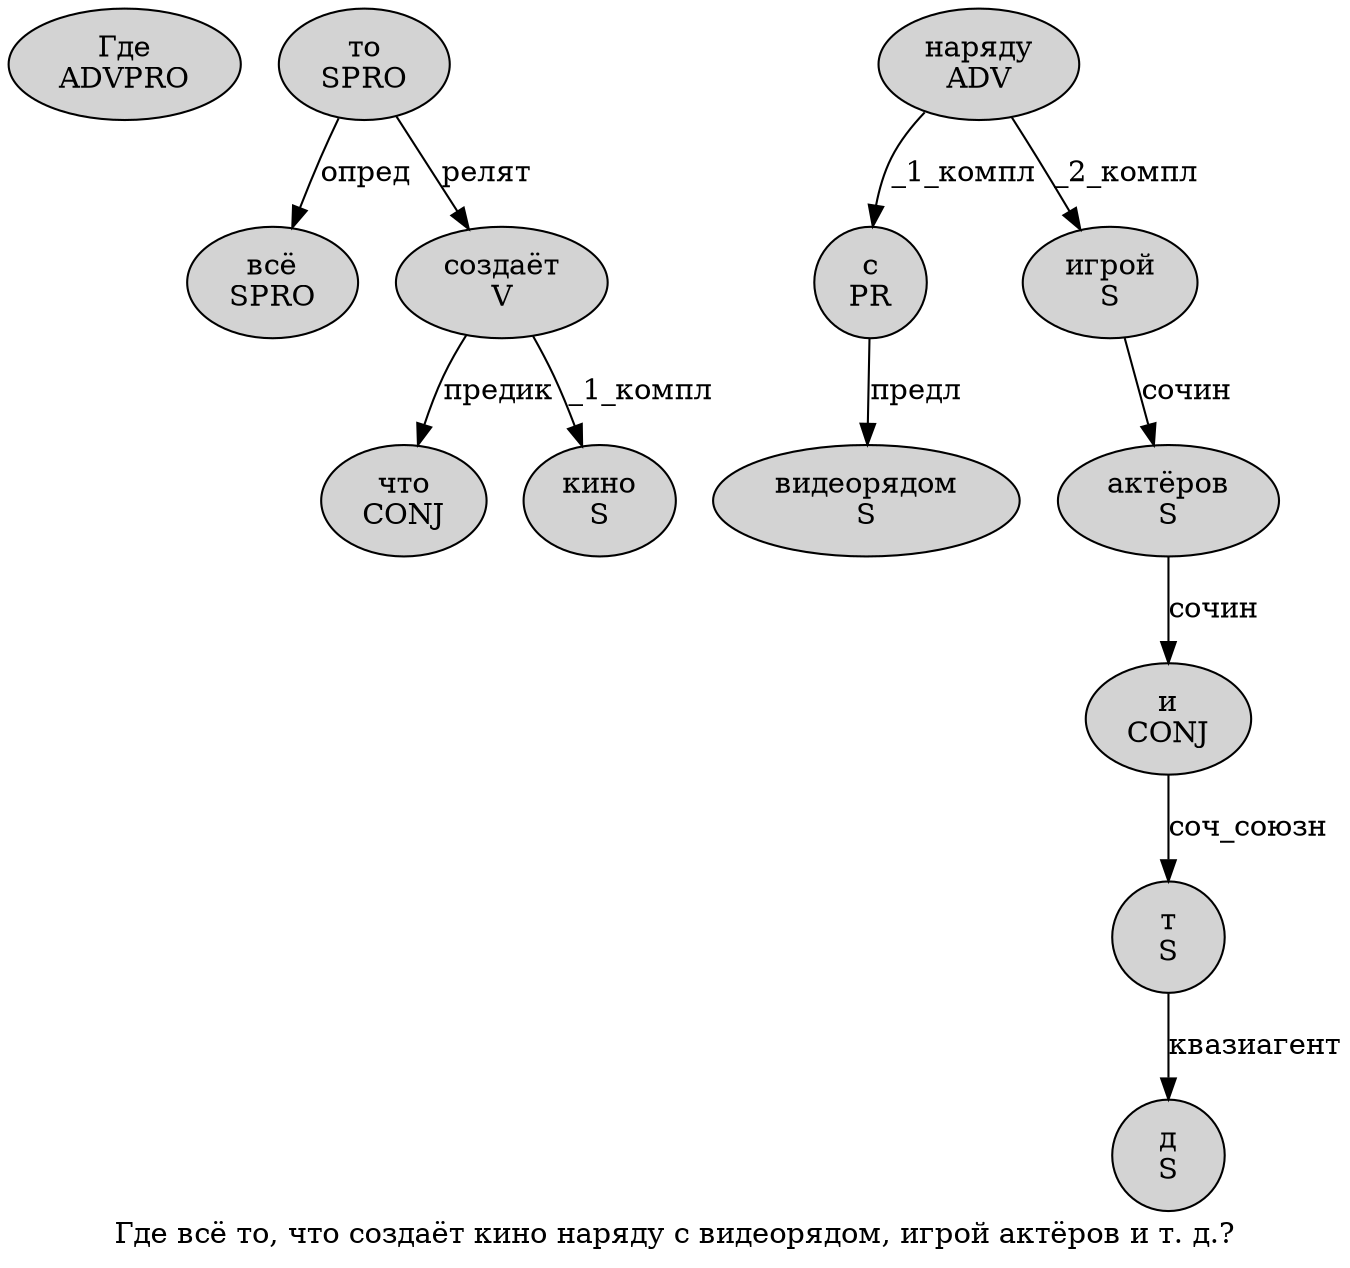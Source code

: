 digraph SENTENCE_3049 {
	graph [label="Где всё то, что создаёт кино наряду с видеорядом, игрой актёров и т. д.?"]
	node [style=filled]
		0 [label="Где
ADVPRO" color="" fillcolor=lightgray penwidth=1 shape=ellipse]
		1 [label="всё
SPRO" color="" fillcolor=lightgray penwidth=1 shape=ellipse]
		2 [label="то
SPRO" color="" fillcolor=lightgray penwidth=1 shape=ellipse]
		4 [label="что
CONJ" color="" fillcolor=lightgray penwidth=1 shape=ellipse]
		5 [label="создаёт
V" color="" fillcolor=lightgray penwidth=1 shape=ellipse]
		6 [label="кино
S" color="" fillcolor=lightgray penwidth=1 shape=ellipse]
		7 [label="наряду
ADV" color="" fillcolor=lightgray penwidth=1 shape=ellipse]
		8 [label="с
PR" color="" fillcolor=lightgray penwidth=1 shape=ellipse]
		9 [label="видеорядом
S" color="" fillcolor=lightgray penwidth=1 shape=ellipse]
		11 [label="игрой
S" color="" fillcolor=lightgray penwidth=1 shape=ellipse]
		12 [label="актёров
S" color="" fillcolor=lightgray penwidth=1 shape=ellipse]
		13 [label="и
CONJ" color="" fillcolor=lightgray penwidth=1 shape=ellipse]
		14 [label="т
S" color="" fillcolor=lightgray penwidth=1 shape=ellipse]
		16 [label="д
S" color="" fillcolor=lightgray penwidth=1 shape=ellipse]
			8 -> 9 [label="предл"]
			12 -> 13 [label="сочин"]
			11 -> 12 [label="сочин"]
			7 -> 8 [label="_1_компл"]
			7 -> 11 [label="_2_компл"]
			2 -> 1 [label="опред"]
			2 -> 5 [label="релят"]
			13 -> 14 [label="соч_союзн"]
			5 -> 4 [label="предик"]
			5 -> 6 [label="_1_компл"]
			14 -> 16 [label="квазиагент"]
}